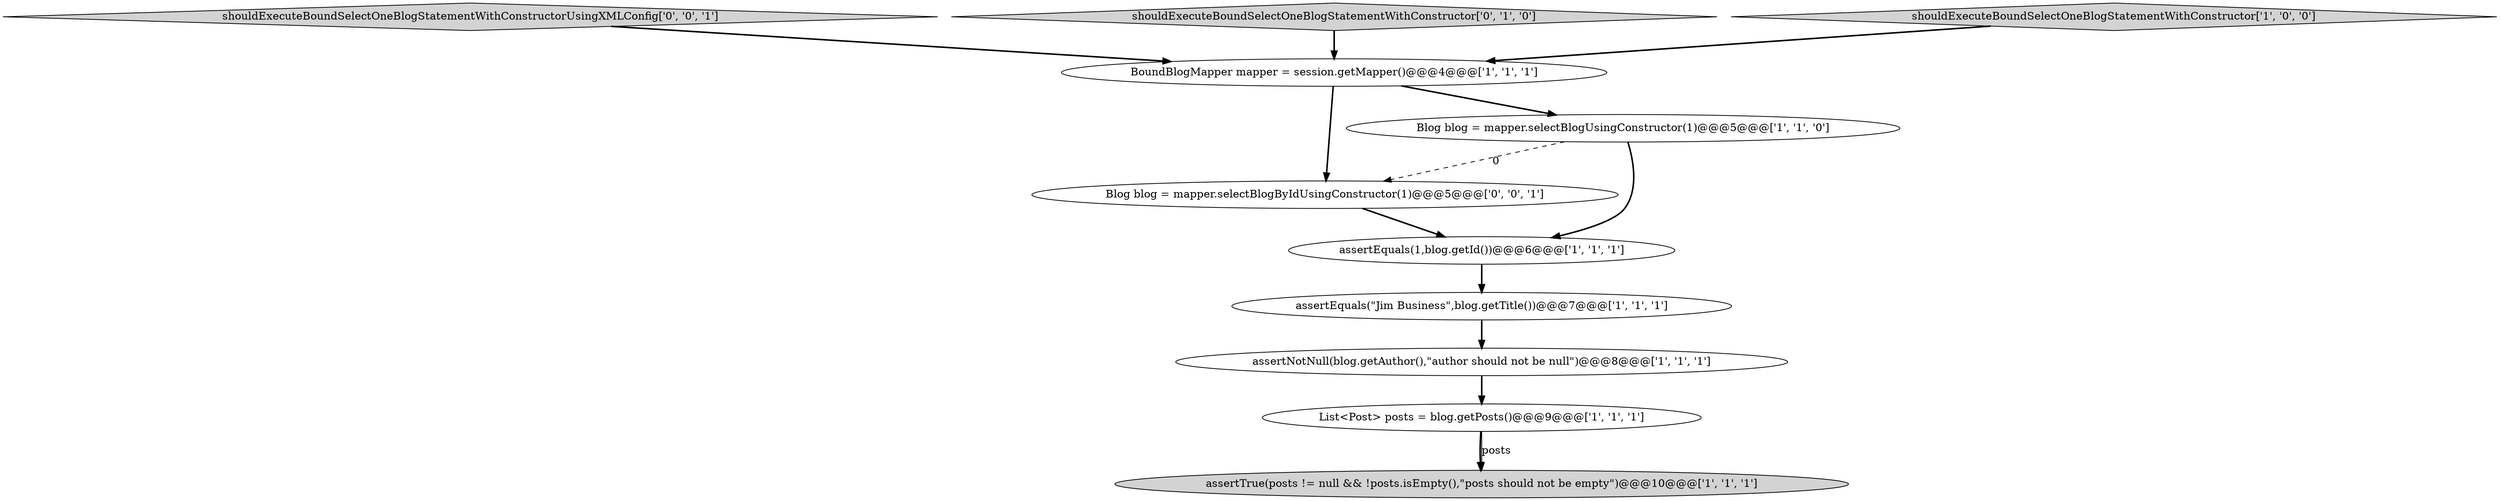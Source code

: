 digraph {
4 [style = filled, label = "assertEquals(\"Jim Business\",blog.getTitle())@@@7@@@['1', '1', '1']", fillcolor = white, shape = ellipse image = "AAA0AAABBB1BBB"];
7 [style = filled, label = "assertEquals(1,blog.getId())@@@6@@@['1', '1', '1']", fillcolor = white, shape = ellipse image = "AAA0AAABBB1BBB"];
9 [style = filled, label = "shouldExecuteBoundSelectOneBlogStatementWithConstructorUsingXMLConfig['0', '0', '1']", fillcolor = lightgray, shape = diamond image = "AAA0AAABBB3BBB"];
0 [style = filled, label = "BoundBlogMapper mapper = session.getMapper()@@@4@@@['1', '1', '1']", fillcolor = white, shape = ellipse image = "AAA0AAABBB1BBB"];
10 [style = filled, label = "Blog blog = mapper.selectBlogByIdUsingConstructor(1)@@@5@@@['0', '0', '1']", fillcolor = white, shape = ellipse image = "AAA0AAABBB3BBB"];
8 [style = filled, label = "shouldExecuteBoundSelectOneBlogStatementWithConstructor['0', '1', '0']", fillcolor = lightgray, shape = diamond image = "AAA0AAABBB2BBB"];
2 [style = filled, label = "Blog blog = mapper.selectBlogUsingConstructor(1)@@@5@@@['1', '1', '0']", fillcolor = white, shape = ellipse image = "AAA0AAABBB1BBB"];
6 [style = filled, label = "shouldExecuteBoundSelectOneBlogStatementWithConstructor['1', '0', '0']", fillcolor = lightgray, shape = diamond image = "AAA0AAABBB1BBB"];
3 [style = filled, label = "assertTrue(posts != null && !posts.isEmpty(),\"posts should not be empty\")@@@10@@@['1', '1', '1']", fillcolor = lightgray, shape = ellipse image = "AAA0AAABBB1BBB"];
5 [style = filled, label = "assertNotNull(blog.getAuthor(),\"author should not be null\")@@@8@@@['1', '1', '1']", fillcolor = white, shape = ellipse image = "AAA0AAABBB1BBB"];
1 [style = filled, label = "List<Post> posts = blog.getPosts()@@@9@@@['1', '1', '1']", fillcolor = white, shape = ellipse image = "AAA0AAABBB1BBB"];
1->3 [style = bold, label=""];
8->0 [style = bold, label=""];
5->1 [style = bold, label=""];
0->10 [style = bold, label=""];
6->0 [style = bold, label=""];
2->7 [style = bold, label=""];
7->4 [style = bold, label=""];
9->0 [style = bold, label=""];
1->3 [style = solid, label="posts"];
4->5 [style = bold, label=""];
10->7 [style = bold, label=""];
2->10 [style = dashed, label="0"];
0->2 [style = bold, label=""];
}
